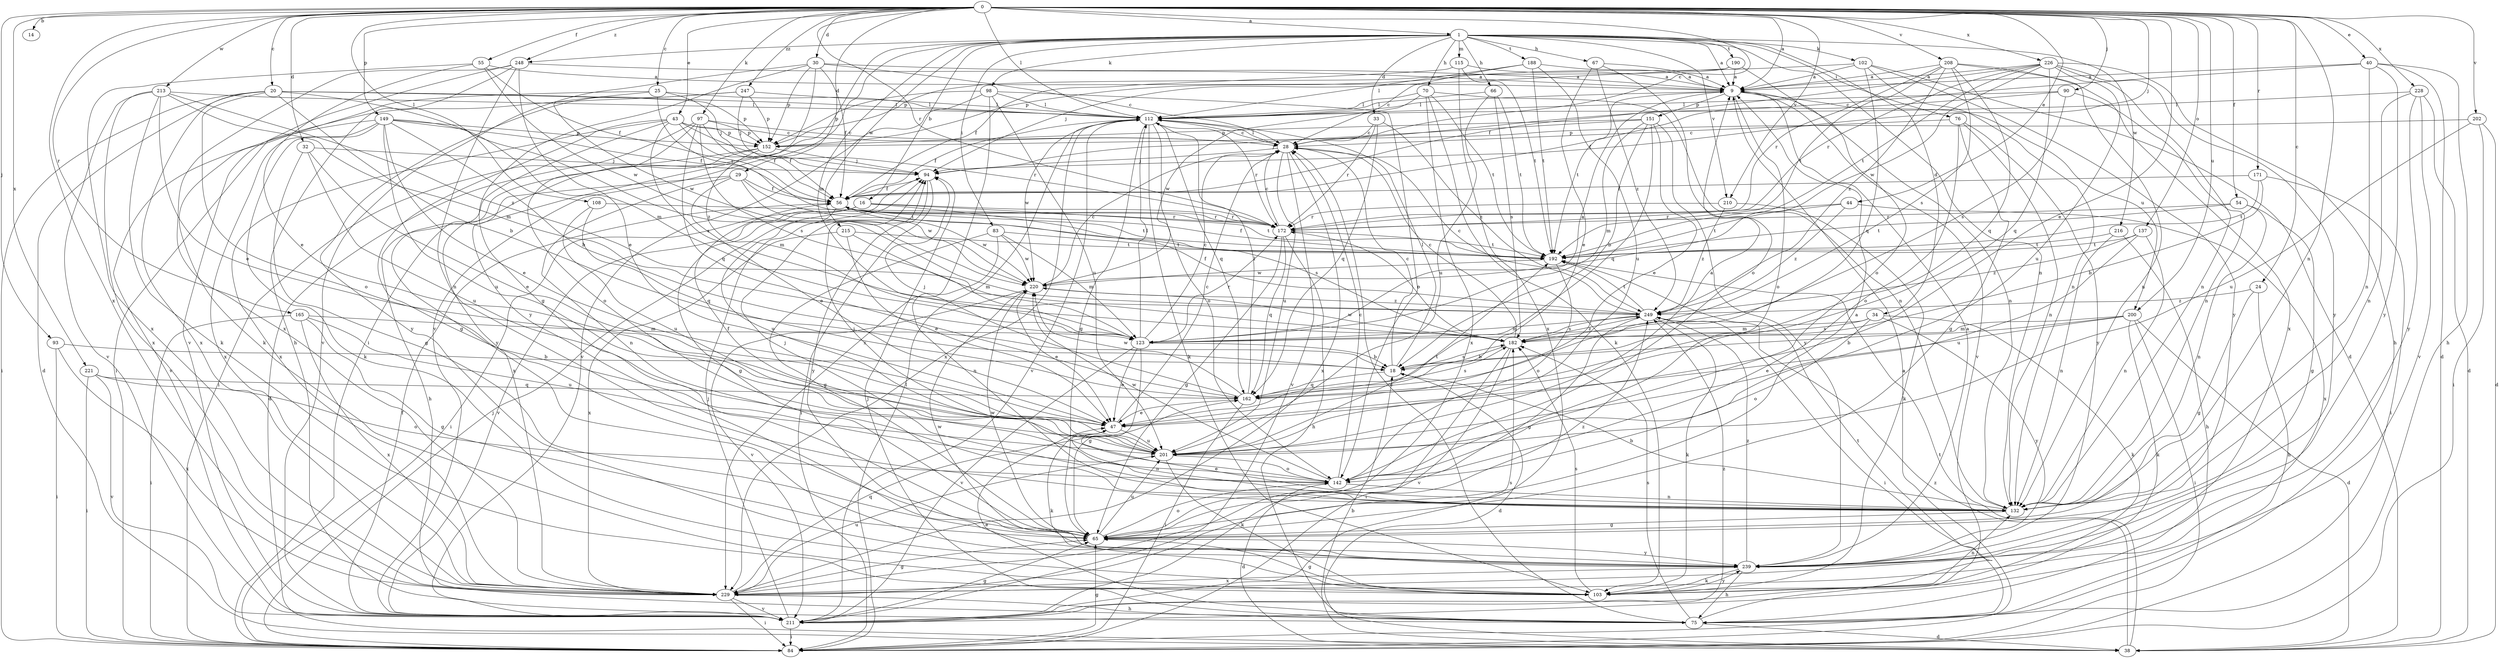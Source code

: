 strict digraph  {
0;
1;
9;
14;
16;
18;
20;
24;
25;
28;
29;
30;
32;
33;
34;
38;
40;
43;
44;
47;
54;
55;
56;
65;
66;
67;
70;
75;
76;
83;
84;
90;
93;
94;
97;
98;
102;
103;
108;
112;
115;
123;
132;
137;
142;
149;
151;
152;
162;
165;
171;
172;
182;
188;
190;
192;
200;
201;
202;
208;
210;
211;
213;
215;
216;
220;
221;
226;
228;
229;
239;
247;
248;
249;
0 -> 1  [label=a];
0 -> 9  [label=a];
0 -> 14  [label=b];
0 -> 20  [label=c];
0 -> 24  [label=c];
0 -> 25  [label=c];
0 -> 28  [label=c];
0 -> 29  [label=d];
0 -> 30  [label=d];
0 -> 32  [label=d];
0 -> 40  [label=e];
0 -> 43  [label=e];
0 -> 44  [label=e];
0 -> 47  [label=e];
0 -> 54  [label=f];
0 -> 55  [label=f];
0 -> 90  [label=j];
0 -> 93  [label=j];
0 -> 94  [label=j];
0 -> 97  [label=k];
0 -> 108  [label=l];
0 -> 112  [label=l];
0 -> 132  [label=n];
0 -> 137  [label=o];
0 -> 149  [label=p];
0 -> 165  [label=r];
0 -> 171  [label=r];
0 -> 172  [label=r];
0 -> 200  [label=u];
0 -> 202  [label=v];
0 -> 208  [label=v];
0 -> 210  [label=v];
0 -> 213  [label=w];
0 -> 221  [label=x];
0 -> 226  [label=x];
0 -> 228  [label=x];
0 -> 229  [label=x];
0 -> 247  [label=z];
0 -> 248  [label=z];
1 -> 9  [label=a];
1 -> 16  [label=b];
1 -> 33  [label=d];
1 -> 34  [label=d];
1 -> 66  [label=h];
1 -> 67  [label=h];
1 -> 70  [label=h];
1 -> 76  [label=i];
1 -> 83  [label=i];
1 -> 84  [label=i];
1 -> 98  [label=k];
1 -> 102  [label=k];
1 -> 115  [label=m];
1 -> 123  [label=m];
1 -> 132  [label=n];
1 -> 188  [label=t];
1 -> 190  [label=t];
1 -> 210  [label=v];
1 -> 211  [label=v];
1 -> 215  [label=w];
1 -> 216  [label=w];
1 -> 248  [label=z];
9 -> 112  [label=l];
9 -> 132  [label=n];
9 -> 142  [label=o];
9 -> 151  [label=p];
9 -> 192  [label=t];
9 -> 200  [label=u];
9 -> 211  [label=v];
16 -> 65  [label=g];
16 -> 84  [label=i];
16 -> 172  [label=r];
16 -> 182  [label=s];
16 -> 192  [label=t];
16 -> 211  [label=v];
18 -> 28  [label=c];
18 -> 38  [label=d];
18 -> 112  [label=l];
18 -> 162  [label=q];
18 -> 182  [label=s];
20 -> 18  [label=b];
20 -> 38  [label=d];
20 -> 84  [label=i];
20 -> 112  [label=l];
20 -> 123  [label=m];
20 -> 142  [label=o];
20 -> 152  [label=p];
20 -> 229  [label=x];
24 -> 65  [label=g];
24 -> 75  [label=h];
24 -> 249  [label=z];
25 -> 94  [label=j];
25 -> 103  [label=k];
25 -> 112  [label=l];
25 -> 172  [label=r];
25 -> 220  [label=w];
28 -> 94  [label=j];
28 -> 112  [label=l];
28 -> 201  [label=u];
28 -> 211  [label=v];
28 -> 229  [label=x];
29 -> 47  [label=e];
29 -> 56  [label=f];
29 -> 75  [label=h];
29 -> 132  [label=n];
29 -> 192  [label=t];
29 -> 220  [label=w];
30 -> 9  [label=a];
30 -> 28  [label=c];
30 -> 56  [label=f];
30 -> 65  [label=g];
30 -> 152  [label=p];
30 -> 211  [label=v];
30 -> 239  [label=y];
32 -> 47  [label=e];
32 -> 65  [label=g];
32 -> 94  [label=j];
32 -> 201  [label=u];
33 -> 28  [label=c];
33 -> 162  [label=q];
33 -> 172  [label=r];
33 -> 249  [label=z];
34 -> 103  [label=k];
34 -> 123  [label=m];
34 -> 142  [label=o];
34 -> 182  [label=s];
34 -> 239  [label=y];
38 -> 18  [label=b];
38 -> 192  [label=t];
38 -> 249  [label=z];
40 -> 9  [label=a];
40 -> 28  [label=c];
40 -> 38  [label=d];
40 -> 75  [label=h];
40 -> 132  [label=n];
40 -> 239  [label=y];
43 -> 28  [label=c];
43 -> 56  [label=f];
43 -> 65  [label=g];
43 -> 152  [label=p];
43 -> 172  [label=r];
43 -> 182  [label=s];
43 -> 229  [label=x];
43 -> 239  [label=y];
44 -> 172  [label=r];
44 -> 192  [label=t];
44 -> 229  [label=x];
44 -> 249  [label=z];
47 -> 28  [label=c];
47 -> 103  [label=k];
47 -> 132  [label=n];
47 -> 201  [label=u];
54 -> 65  [label=g];
54 -> 132  [label=n];
54 -> 172  [label=r];
54 -> 192  [label=t];
55 -> 9  [label=a];
55 -> 47  [label=e];
55 -> 56  [label=f];
55 -> 220  [label=w];
55 -> 229  [label=x];
56 -> 172  [label=r];
56 -> 192  [label=t];
56 -> 201  [label=u];
56 -> 220  [label=w];
65 -> 9  [label=a];
65 -> 142  [label=o];
65 -> 201  [label=u];
65 -> 220  [label=w];
65 -> 239  [label=y];
65 -> 249  [label=z];
66 -> 112  [label=l];
66 -> 182  [label=s];
66 -> 192  [label=t];
66 -> 201  [label=u];
67 -> 9  [label=a];
67 -> 47  [label=e];
67 -> 142  [label=o];
67 -> 249  [label=z];
70 -> 103  [label=k];
70 -> 112  [label=l];
70 -> 132  [label=n];
70 -> 192  [label=t];
70 -> 220  [label=w];
70 -> 229  [label=x];
75 -> 28  [label=c];
75 -> 38  [label=d];
75 -> 47  [label=e];
75 -> 94  [label=j];
75 -> 182  [label=s];
75 -> 192  [label=t];
76 -> 28  [label=c];
76 -> 65  [label=g];
76 -> 132  [label=n];
76 -> 142  [label=o];
76 -> 239  [label=y];
83 -> 65  [label=g];
83 -> 123  [label=m];
83 -> 132  [label=n];
83 -> 192  [label=t];
83 -> 220  [label=w];
84 -> 9  [label=a];
84 -> 65  [label=g];
84 -> 94  [label=j];
84 -> 112  [label=l];
90 -> 56  [label=f];
90 -> 112  [label=l];
90 -> 132  [label=n];
90 -> 182  [label=s];
93 -> 18  [label=b];
93 -> 84  [label=i];
93 -> 229  [label=x];
94 -> 56  [label=f];
94 -> 84  [label=i];
94 -> 239  [label=y];
97 -> 28  [label=c];
97 -> 56  [label=f];
97 -> 84  [label=i];
97 -> 142  [label=o];
97 -> 152  [label=p];
97 -> 162  [label=q];
97 -> 182  [label=s];
98 -> 112  [label=l];
98 -> 142  [label=o];
98 -> 152  [label=p];
98 -> 201  [label=u];
98 -> 211  [label=v];
98 -> 229  [label=x];
102 -> 9  [label=a];
102 -> 38  [label=d];
102 -> 132  [label=n];
102 -> 152  [label=p];
102 -> 162  [label=q];
102 -> 239  [label=y];
103 -> 65  [label=g];
103 -> 132  [label=n];
103 -> 182  [label=s];
103 -> 239  [label=y];
108 -> 162  [label=q];
108 -> 172  [label=r];
108 -> 201  [label=u];
112 -> 28  [label=c];
112 -> 56  [label=f];
112 -> 65  [label=g];
112 -> 103  [label=k];
112 -> 142  [label=o];
112 -> 162  [label=q];
112 -> 172  [label=r];
112 -> 211  [label=v];
112 -> 220  [label=w];
112 -> 229  [label=x];
115 -> 9  [label=a];
115 -> 56  [label=f];
115 -> 192  [label=t];
115 -> 229  [label=x];
123 -> 9  [label=a];
123 -> 18  [label=b];
123 -> 28  [label=c];
123 -> 47  [label=e];
123 -> 65  [label=g];
123 -> 112  [label=l];
123 -> 172  [label=r];
123 -> 211  [label=v];
132 -> 18  [label=b];
132 -> 47  [label=e];
132 -> 65  [label=g];
132 -> 94  [label=j];
137 -> 132  [label=n];
137 -> 192  [label=t];
137 -> 201  [label=u];
137 -> 249  [label=z];
142 -> 28  [label=c];
142 -> 38  [label=d];
142 -> 94  [label=j];
142 -> 132  [label=n];
142 -> 220  [label=w];
149 -> 18  [label=b];
149 -> 47  [label=e];
149 -> 56  [label=f];
149 -> 103  [label=k];
149 -> 152  [label=p];
149 -> 201  [label=u];
149 -> 211  [label=v];
149 -> 229  [label=x];
149 -> 249  [label=z];
151 -> 18  [label=b];
151 -> 47  [label=e];
151 -> 94  [label=j];
151 -> 123  [label=m];
151 -> 152  [label=p];
151 -> 162  [label=q];
151 -> 239  [label=y];
152 -> 38  [label=d];
152 -> 94  [label=j];
152 -> 123  [label=m];
152 -> 229  [label=x];
162 -> 47  [label=e];
162 -> 84  [label=i];
162 -> 94  [label=j];
162 -> 112  [label=l];
162 -> 182  [label=s];
162 -> 220  [label=w];
165 -> 65  [label=g];
165 -> 84  [label=i];
165 -> 123  [label=m];
165 -> 201  [label=u];
165 -> 229  [label=x];
171 -> 18  [label=b];
171 -> 56  [label=f];
171 -> 84  [label=i];
171 -> 192  [label=t];
172 -> 28  [label=c];
172 -> 65  [label=g];
172 -> 75  [label=h];
172 -> 162  [label=q];
172 -> 192  [label=t];
182 -> 18  [label=b];
182 -> 28  [label=c];
182 -> 84  [label=i];
182 -> 172  [label=r];
182 -> 211  [label=v];
182 -> 220  [label=w];
182 -> 249  [label=z];
188 -> 9  [label=a];
188 -> 28  [label=c];
188 -> 112  [label=l];
188 -> 192  [label=t];
188 -> 201  [label=u];
190 -> 9  [label=a];
190 -> 94  [label=j];
190 -> 142  [label=o];
190 -> 152  [label=p];
192 -> 56  [label=f];
192 -> 142  [label=o];
192 -> 220  [label=w];
200 -> 18  [label=b];
200 -> 38  [label=d];
200 -> 47  [label=e];
200 -> 84  [label=i];
200 -> 103  [label=k];
200 -> 123  [label=m];
201 -> 9  [label=a];
201 -> 56  [label=f];
201 -> 103  [label=k];
201 -> 142  [label=o];
201 -> 192  [label=t];
202 -> 38  [label=d];
202 -> 84  [label=i];
202 -> 152  [label=p];
202 -> 201  [label=u];
208 -> 9  [label=a];
208 -> 132  [label=n];
208 -> 162  [label=q];
208 -> 172  [label=r];
208 -> 182  [label=s];
208 -> 192  [label=t];
208 -> 229  [label=x];
208 -> 249  [label=z];
210 -> 103  [label=k];
210 -> 172  [label=r];
210 -> 249  [label=z];
211 -> 56  [label=f];
211 -> 65  [label=g];
211 -> 84  [label=i];
211 -> 94  [label=j];
211 -> 182  [label=s];
211 -> 249  [label=z];
213 -> 47  [label=e];
213 -> 103  [label=k];
213 -> 112  [label=l];
213 -> 123  [label=m];
213 -> 211  [label=v];
213 -> 229  [label=x];
213 -> 249  [label=z];
215 -> 47  [label=e];
215 -> 123  [label=m];
215 -> 192  [label=t];
215 -> 229  [label=x];
216 -> 75  [label=h];
216 -> 132  [label=n];
216 -> 192  [label=t];
220 -> 28  [label=c];
220 -> 47  [label=e];
220 -> 211  [label=v];
220 -> 249  [label=z];
221 -> 84  [label=i];
221 -> 142  [label=o];
221 -> 162  [label=q];
221 -> 211  [label=v];
226 -> 9  [label=a];
226 -> 56  [label=f];
226 -> 75  [label=h];
226 -> 132  [label=n];
226 -> 162  [label=q];
226 -> 172  [label=r];
226 -> 192  [label=t];
226 -> 201  [label=u];
226 -> 220  [label=w];
226 -> 239  [label=y];
228 -> 38  [label=d];
228 -> 112  [label=l];
228 -> 132  [label=n];
228 -> 211  [label=v];
228 -> 239  [label=y];
229 -> 65  [label=g];
229 -> 75  [label=h];
229 -> 84  [label=i];
229 -> 162  [label=q];
229 -> 201  [label=u];
229 -> 211  [label=v];
239 -> 9  [label=a];
239 -> 75  [label=h];
239 -> 103  [label=k];
239 -> 220  [label=w];
239 -> 229  [label=x];
239 -> 249  [label=z];
247 -> 84  [label=i];
247 -> 94  [label=j];
247 -> 112  [label=l];
247 -> 152  [label=p];
247 -> 239  [label=y];
248 -> 9  [label=a];
248 -> 47  [label=e];
248 -> 75  [label=h];
248 -> 132  [label=n];
248 -> 211  [label=v];
248 -> 229  [label=x];
249 -> 28  [label=c];
249 -> 56  [label=f];
249 -> 65  [label=g];
249 -> 84  [label=i];
249 -> 103  [label=k];
249 -> 123  [label=m];
249 -> 182  [label=s];
249 -> 192  [label=t];
}
